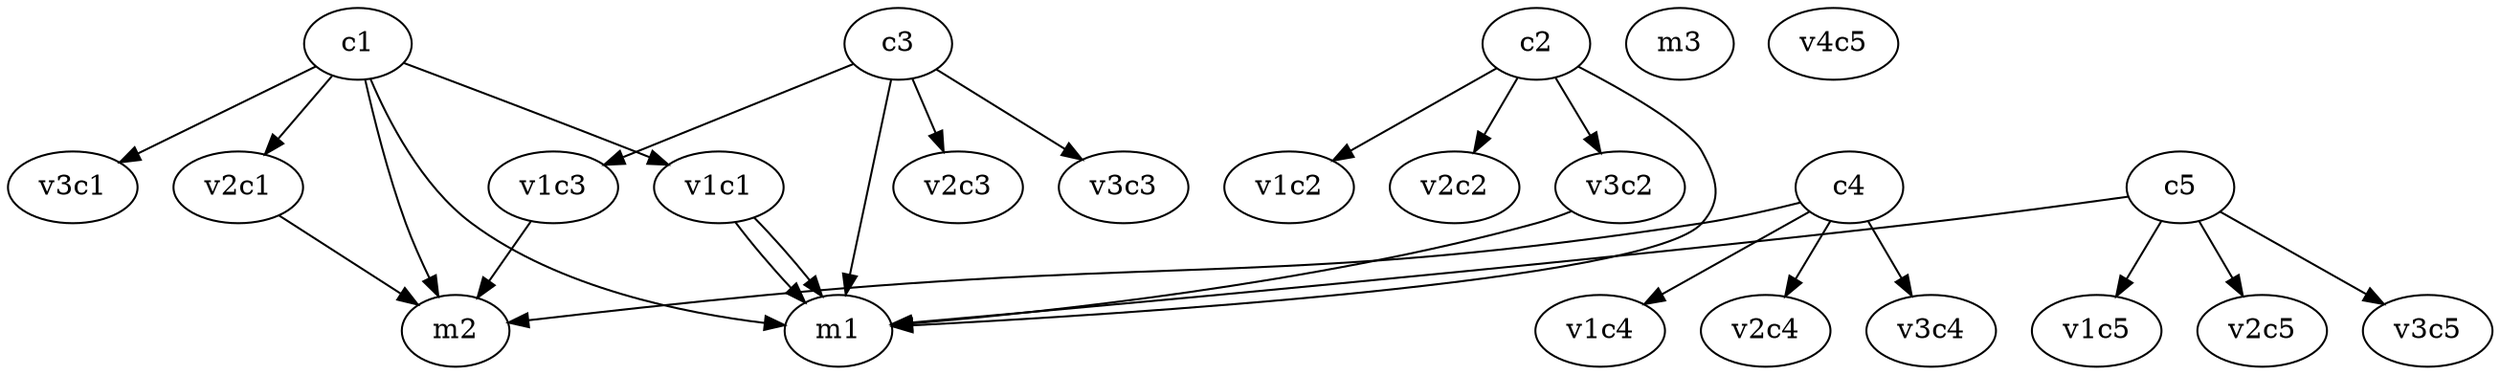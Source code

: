 digraph G {
	subgraph model {
		m1;
		m2;
		m3;
	}	
	subgraph view {
		subgraph viewsC1 {
			v1c1;
			v2c1;
			v3c1;
		}
		subgraph viewsC2 {
			v1c2;
			v2c2;
			v3c2;
		}
		subgraph viewsC3 {
			v1c3;
			v2c3;
			v3c3;
		}
		subgraph viewsC4 {
			v1c4;
			v2c4;
			v3c4;
		}
		subgraph viewsC5 {
			v1c5;
			v2c5;
			v3c5;
    v4c5;
		}
	}
	subgraph controller {
		c1;
		c2;
		c3;
		c4;
		c5;
	}

	v1c1 -> m1;
	v2c1 -> m2;
	v3c2 -> m1;
	v1c3 -> m2;
	v1c1 -> m1;
		
	c1 -> m1;
	c1 -> m2;
	c2 -> m1;
	c3 -> m1;
	c4 -> m2;
	c5 -> m1;
	
	c1 -> v1c1;
	c1 -> v2c1;
	c1 -> v3c1;
	c2 -> v1c2;
	c2 -> v2c2;
	c2 -> v3c2;
	c3 -> v1c3;
	c3 -> v2c3;
	c3 -> v3c3;
	c4 -> v1c4;
	c4 -> v2c4;
	c4 -> v3c4;
	c5 -> v1c5;
	c5 -> v2c5;
	c5 -> v3c5;
}
